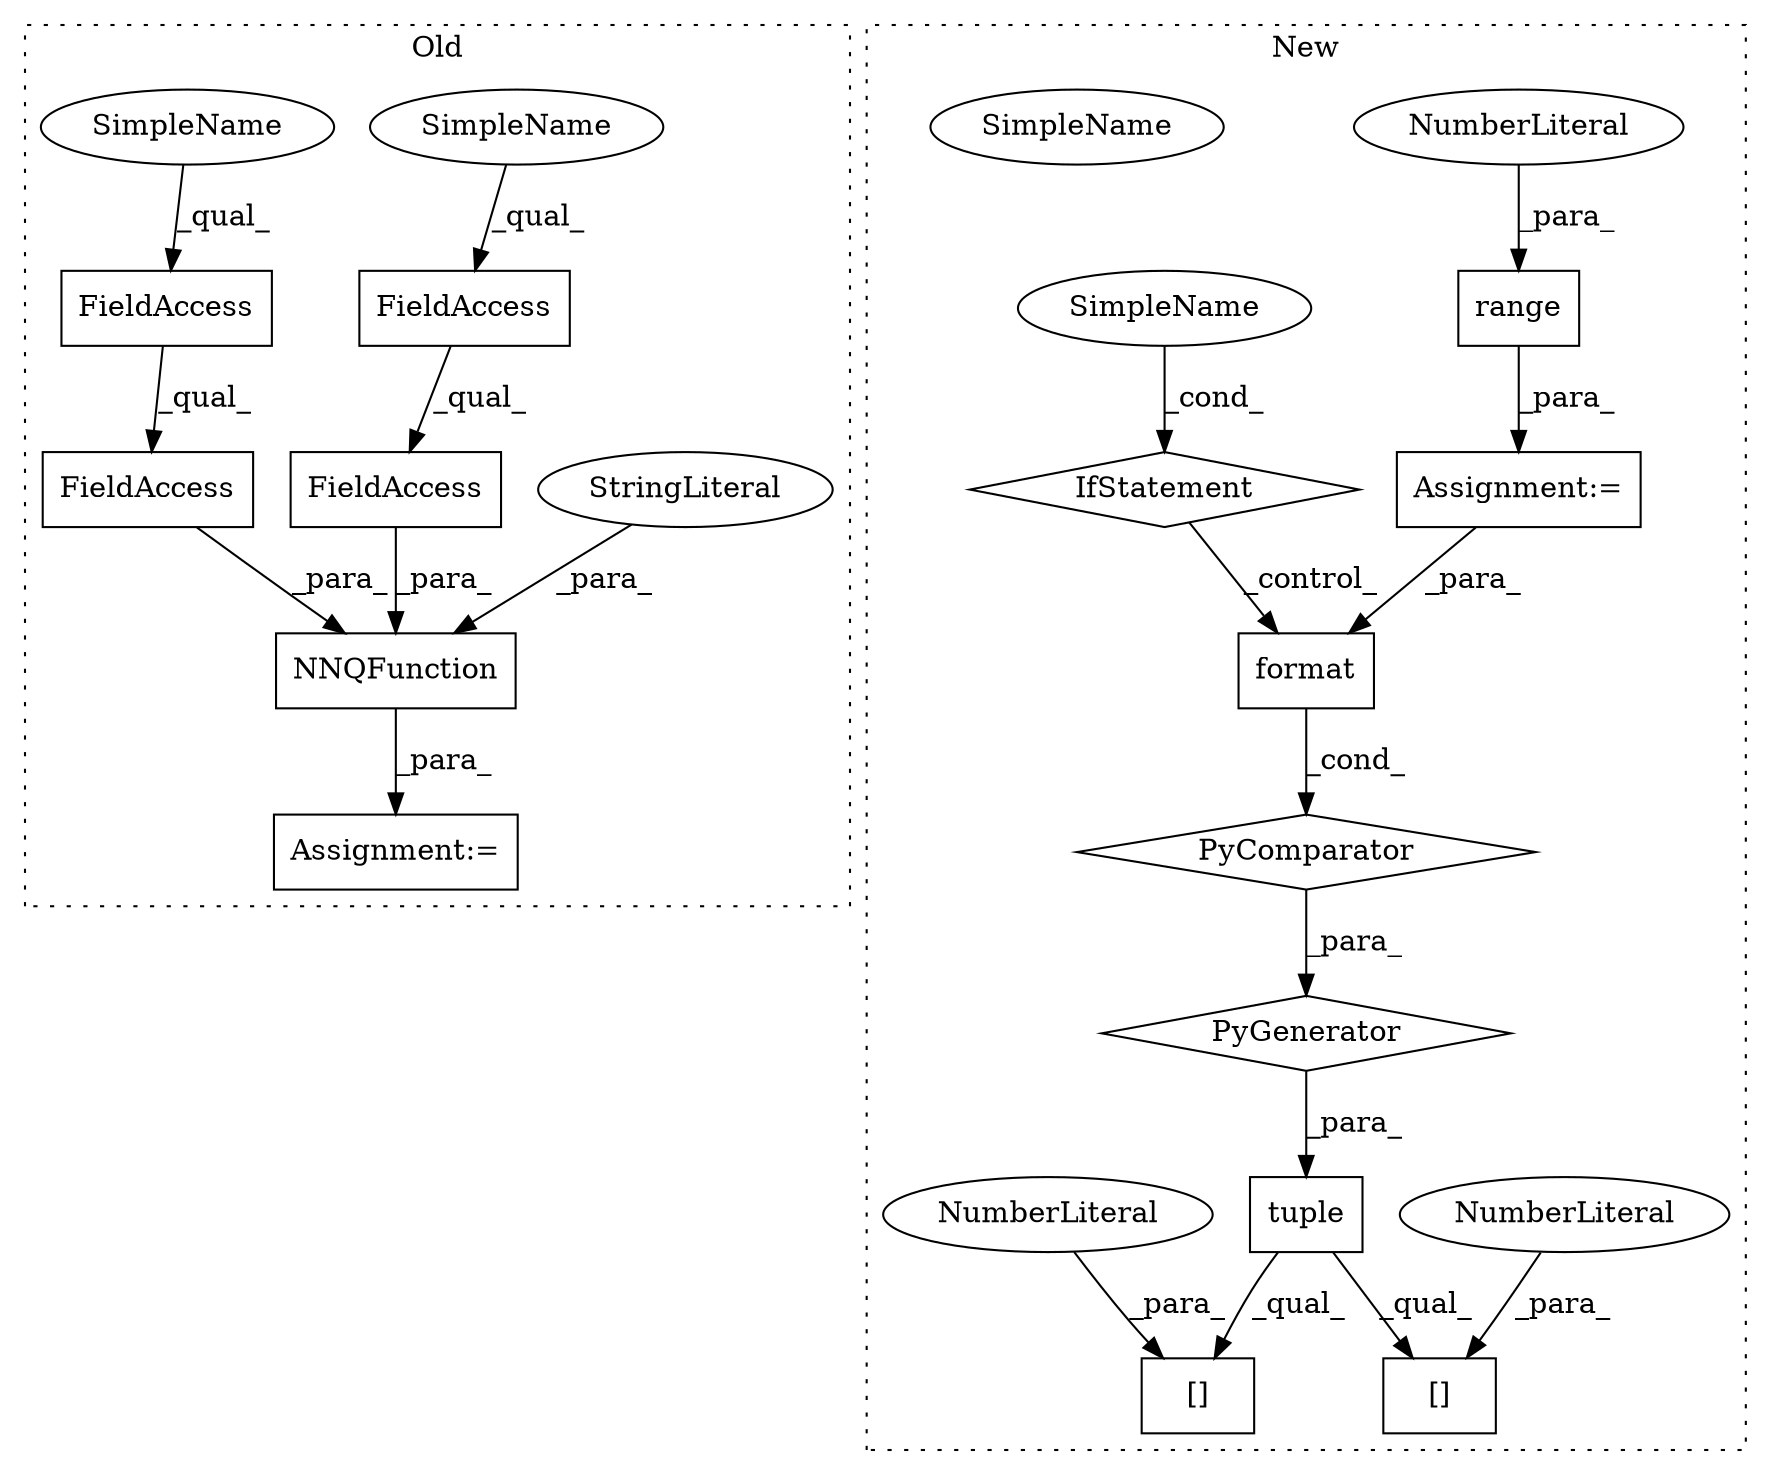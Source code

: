 digraph G {
subgraph cluster0 {
1 [label="NNQFunction" a="32" s="5096,5186" l="12,1" shape="box"];
8 [label="FieldAccess" a="22" s="5136" l="22" shape="box"];
9 [label="FieldAccess" a="22" s="5136" l="16" shape="box"];
10 [label="FieldAccess" a="22" s="5108" l="21" shape="box"];
11 [label="FieldAccess" a="22" s="5108" l="27" shape="box"];
18 [label="Assignment:=" a="7" s="5095" l="1" shape="box"];
19 [label="StringLiteral" a="45" s="5181" l="5" shape="ellipse"];
22 [label="SimpleName" a="42" s="5136" l="3" shape="ellipse"];
23 [label="SimpleName" a="42" s="5108" l="3" shape="ellipse"];
label = "Old";
style="dotted";
}
subgraph cluster1 {
2 [label="PyComparator" a="113" s="5132" l="24" shape="diamond"];
3 [label="tuple" a="32" s="4957,5162" l="15,-3" shape="box"];
4 [label="[]" a="2" s="6374,6387" l="12,1" shape="box"];
5 [label="NumberLiteral" a="34" s="6386" l="1" shape="ellipse"];
6 [label="[]" a="2" s="6712,6725" l="12,1" shape="box"];
7 [label="NumberLiteral" a="34" s="6724" l="1" shape="ellipse"];
12 [label="format" a="32" s="5064,5072" l="7,1" shape="box"];
13 [label="range" a="32" s="5139,5146" l="6,1" shape="box"];
14 [label="NumberLiteral" a="34" s="5145" l="1" shape="ellipse"];
15 [label="PyGenerator" a="107" s="4972" l="190" shape="diamond"];
16 [label="SimpleName" a="42" s="5151" l="5" shape="ellipse"];
17 [label="IfStatement" a="25" s="5132" l="24" shape="diamond"];
20 [label="Assignment:=" a="7" s="5132" l="24" shape="box"];
21 [label="SimpleName" a="42" s="5151" l="5" shape="ellipse"];
label = "New";
style="dotted";
}
1 -> 18 [label="_para_"];
2 -> 15 [label="_para_"];
3 -> 6 [label="_qual_"];
3 -> 4 [label="_qual_"];
5 -> 4 [label="_para_"];
7 -> 6 [label="_para_"];
8 -> 1 [label="_para_"];
9 -> 8 [label="_qual_"];
10 -> 11 [label="_qual_"];
11 -> 1 [label="_para_"];
12 -> 2 [label="_cond_"];
13 -> 20 [label="_para_"];
14 -> 13 [label="_para_"];
15 -> 3 [label="_para_"];
17 -> 12 [label="_control_"];
19 -> 1 [label="_para_"];
20 -> 12 [label="_para_"];
21 -> 17 [label="_cond_"];
22 -> 9 [label="_qual_"];
23 -> 10 [label="_qual_"];
}